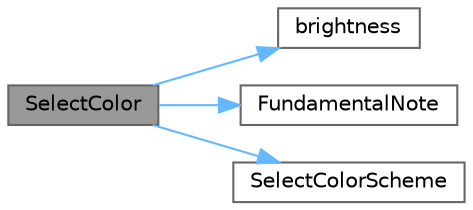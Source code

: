 digraph "SelectColor"
{
 // INTERACTIVE_SVG=YES
 // LATEX_PDF_SIZE
  bgcolor="transparent";
  edge [fontname=Helvetica,fontsize=10,labelfontname=Helvetica,labelfontsize=10];
  node [fontname=Helvetica,fontsize=10,shape=box,height=0.2,width=0.4];
  rankdir="LR";
  Node1 [id="Node000001",label="SelectColor",height=0.2,width=0.4,color="gray40", fillcolor="grey60", style="filled", fontcolor="black",tooltip=" "];
  Node1 -> Node2 [id="edge1_Node000001_Node000002",color="steelblue1",style="solid",tooltip=" "];
  Node2 [id="Node000002",label="brightness",height=0.2,width=0.4,color="grey40", fillcolor="white", style="filled",URL="$da/dc7/advanced_8h_a96d9503945476f13a97c8f406269fcef.html#a96d9503945476f13a97c8f406269fcef",tooltip=" "];
  Node1 -> Node3 [id="edge2_Node000001_Node000003",color="steelblue1",style="solid",tooltip=" "];
  Node3 [id="Node000003",label="FundamentalNote",height=0.2,width=0.4,color="grey40", fillcolor="white", style="filled",URL="$df/d2d/util_8cpp_a2929e37e7d771233ea4c11b572b34f63.html#a2929e37e7d771233ea4c11b572b34f63",tooltip=" "];
  Node1 -> Node4 [id="edge3_Node000001_Node000004",color="steelblue1",style="solid",tooltip=" "];
  Node4 [id="Node000004",label="SelectColorScheme",height=0.2,width=0.4,color="grey40", fillcolor="white", style="filled",URL="$d4/df0/color__mapper_8cpp_a4a61d57f48dcaf2ba4bcd9ed95deafdc.html#a4a61d57f48dcaf2ba4bcd9ed95deafdc",tooltip=" "];
}

